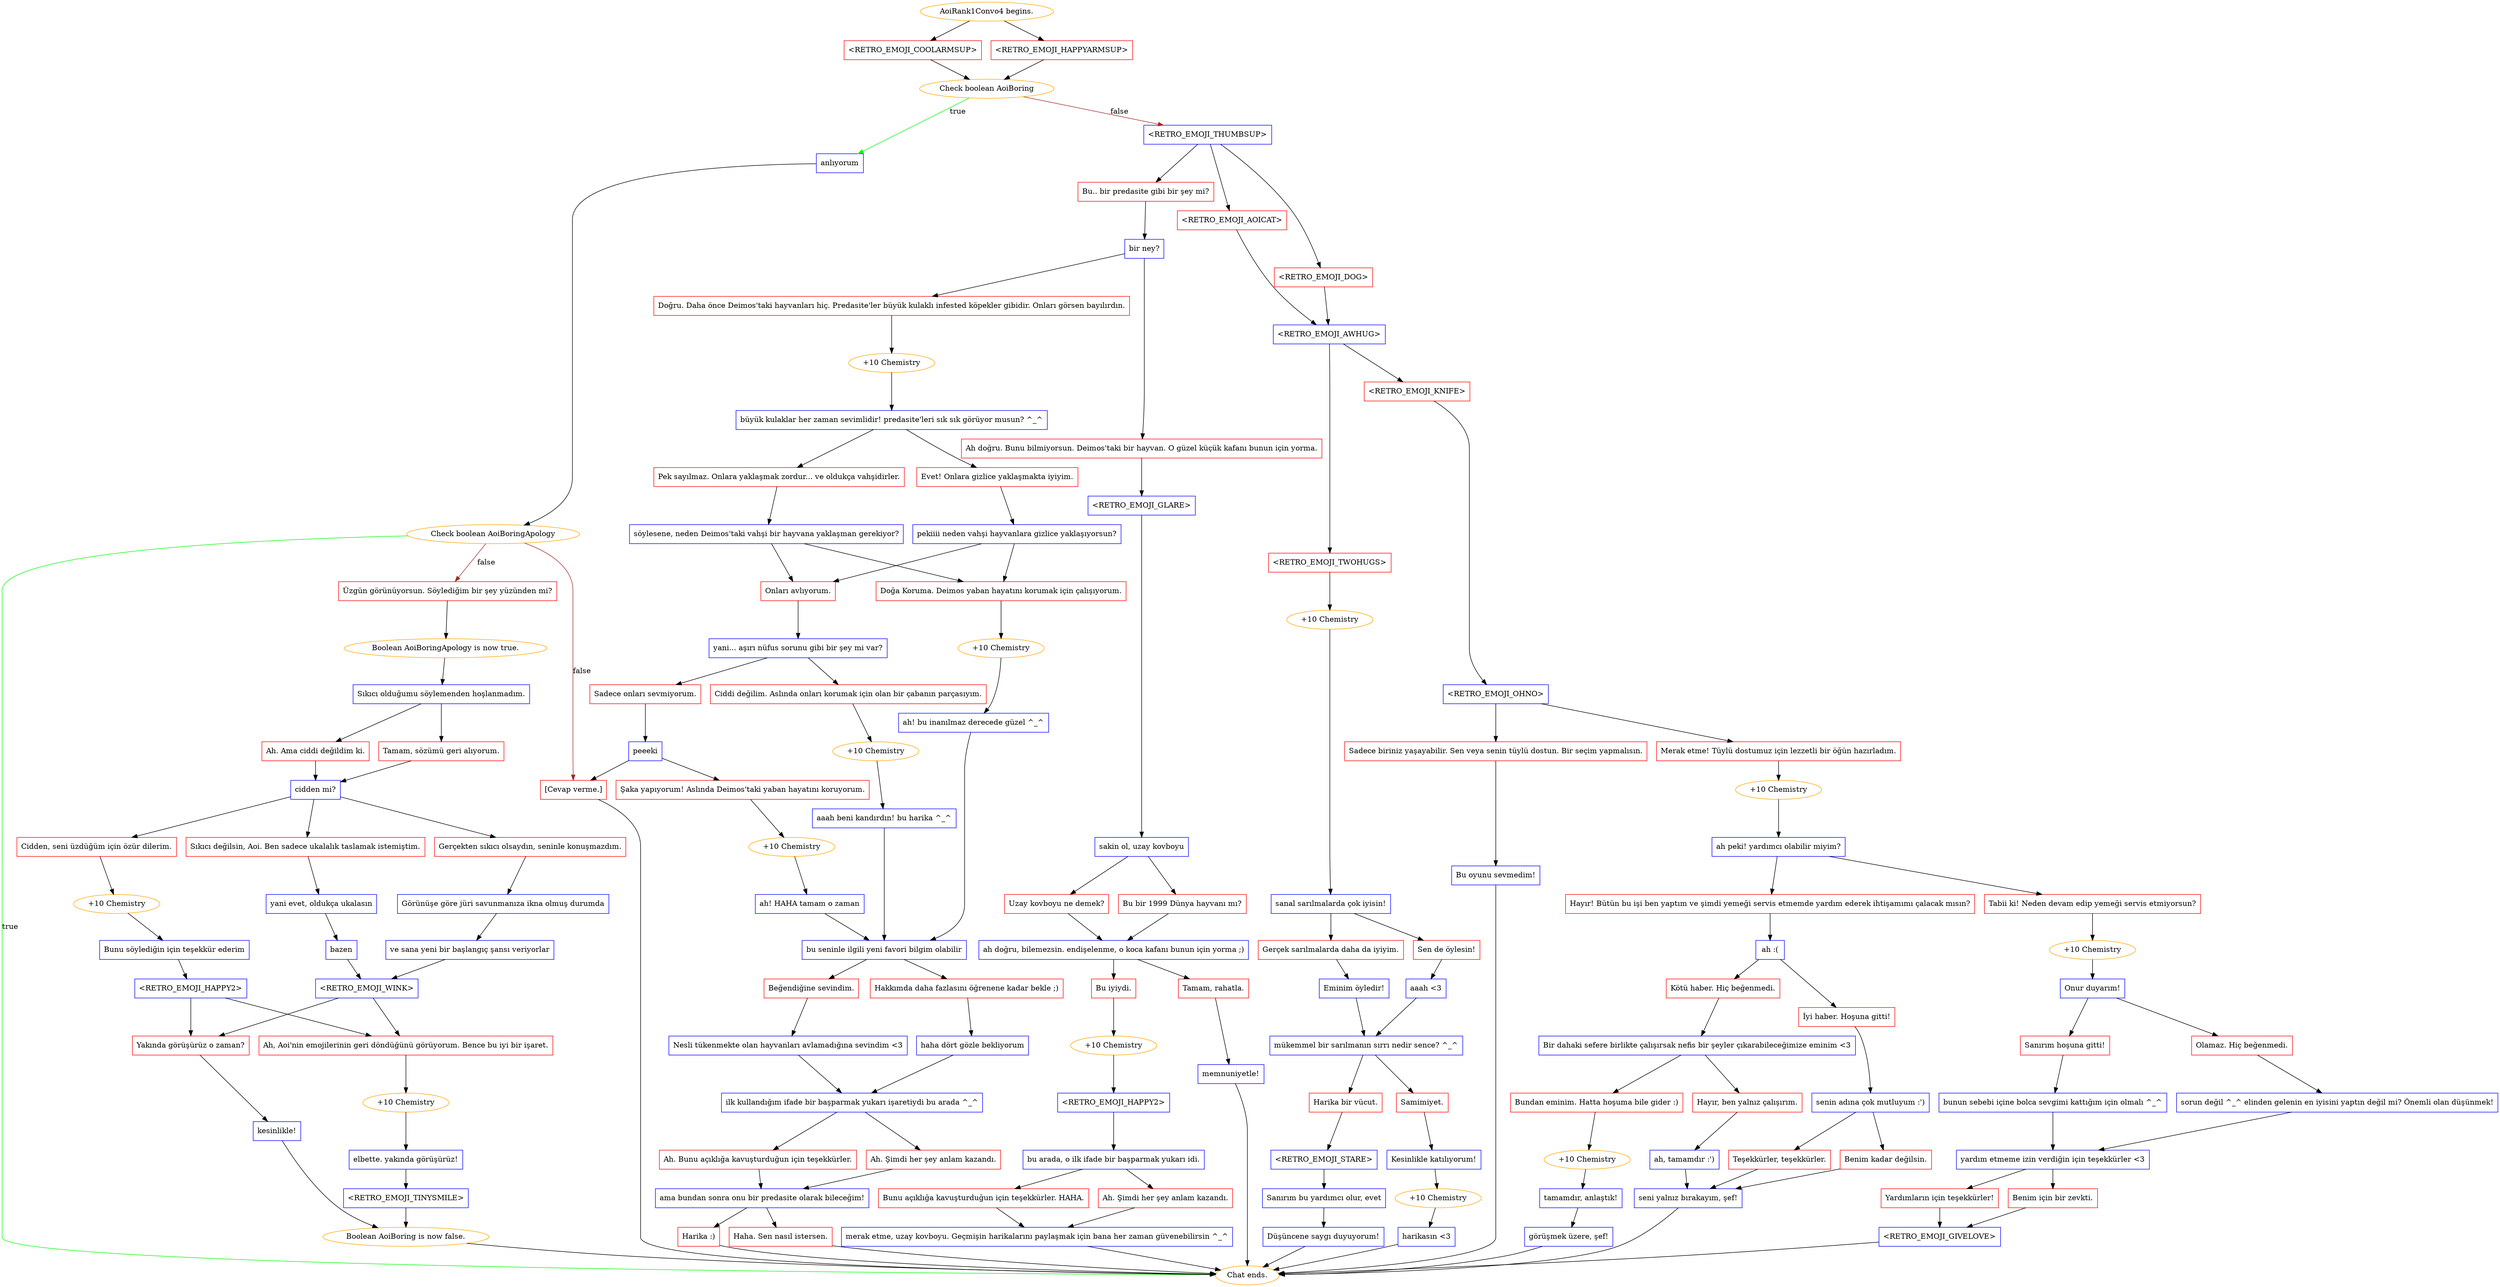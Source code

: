 digraph {
	"AoiRank1Convo4 begins." [color=orange];
		"AoiRank1Convo4 begins." -> j1116239077;
		"AoiRank1Convo4 begins." -> j1334370019;
	j1116239077 [label="<RETRO_EMOJI_COOLARMSUP>",shape=box,color=red];
		j1116239077 -> j3502165041;
	j1334370019 [label="<RETRO_EMOJI_HAPPYARMSUP>",shape=box,color=red];
		j1334370019 -> j3502165041;
	j3502165041 [label="Check boolean AoiBoring",color=orange];
		j3502165041 -> j276247116 [label=true,color=green];
		j3502165041 -> j3765989599 [label=false,color=brown];
	j276247116 [label="anlıyorum",shape=box,color=blue];
		j276247116 -> j4267925097;
	j3765989599 [label="<RETRO_EMOJI_THUMBSUP>",shape=box,color=blue];
		j3765989599 -> j3616255555;
		j3765989599 -> j3577242513;
		j3765989599 -> j2643560838;
	j4267925097 [label="Check boolean AoiBoringApology",color=orange];
		j4267925097 -> "Chat ends." [label=true,color=green];
		j4267925097 -> j54507526 [label=false,color=brown];
		j4267925097 -> j2482094916 [label=false,color=brown];
	j3616255555 [label="Bu.. bir predasite gibi bir şey mi?",shape=box,color=red];
		j3616255555 -> j1052243714;
	j3577242513 [label="<RETRO_EMOJI_AOICAT>",shape=box,color=red];
		j3577242513 -> j442971118;
	j2643560838 [label="<RETRO_EMOJI_DOG>",shape=box,color=red];
		j2643560838 -> j442971118;
	"Chat ends." [color=orange];
	j54507526 [label="Üzgün görünüyorsun. Söylediğim bir şey yüzünden mi?",shape=box,color=red];
		j54507526 -> j3056043990;
	j2482094916 [label="[Cevap verme.]",shape=box,color=red];
		j2482094916 -> "Chat ends.";
	j1052243714 [label="bir ney?",shape=box,color=blue];
		j1052243714 -> j348318725;
		j1052243714 -> j2055829177;
	j442971118 [label="<RETRO_EMOJI_AWHUG>",shape=box,color=blue];
		j442971118 -> j3427431194;
		j442971118 -> j565201493;
	j3056043990 [label="Boolean AoiBoringApology is now true.",color=orange];
		j3056043990 -> j2769725956;
	j348318725 [label="Doğru. Daha önce Deimos'taki hayvanları hiç. Predasite'ler büyük kulaklı infested köpekler gibidir. Onları görsen bayılırdın.",shape=box,color=red];
		j348318725 -> j1358320462;
	j2055829177 [label="Ah doğru. Bunu bilmiyorsun. Deimos'taki bir hayvan. O güzel küçük kafanı bunun için yorma.",shape=box,color=red];
		j2055829177 -> j130167101;
	j3427431194 [label="<RETRO_EMOJI_TWOHUGS>",shape=box,color=red];
		j3427431194 -> j132118099;
	j565201493 [label="<RETRO_EMOJI_KNIFE>",shape=box,color=red];
		j565201493 -> j1895744563;
	j2769725956 [label="Sıkıcı olduğumu söylemenden hoşlanmadım.",shape=box,color=blue];
		j2769725956 -> j2926873301;
		j2769725956 -> j1417399410;
	j1358320462 [label="+10 Chemistry",color=orange];
		j1358320462 -> j2014791073;
	j130167101 [label="<RETRO_EMOJI_GLARE>",shape=box,color=blue];
		j130167101 -> j3271784961;
	j132118099 [label="+10 Chemistry",color=orange];
		j132118099 -> j4052794737;
	j1895744563 [label="<RETRO_EMOJI_OHNO>",shape=box,color=blue];
		j1895744563 -> j1142867947;
		j1895744563 -> j3213359341;
	j2926873301 [label="Ah. Ama ciddi değildim ki.",shape=box,color=red];
		j2926873301 -> j1712515729;
	j1417399410 [label="Tamam, sözümü geri alıyorum.",shape=box,color=red];
		j1417399410 -> j1712515729;
	j2014791073 [label="büyük kulaklar her zaman sevimlidir! predasite'leri sık sık görüyor musun? ^_^",shape=box,color=blue];
		j2014791073 -> j2548581631;
		j2014791073 -> j1835614840;
	j3271784961 [label="sakin ol, uzay kovboyu",shape=box,color=blue];
		j3271784961 -> j944184257;
		j3271784961 -> j1576312431;
	j4052794737 [label="sanal sarılmalarda çok iyisin!",shape=box,color=blue];
		j4052794737 -> j45949507;
		j4052794737 -> j3459542617;
	j1142867947 [label="Sadece biriniz yaşayabilir. Sen veya senin tüylü dostun. Bir seçim yapmalısın.",shape=box,color=red];
		j1142867947 -> j916445945;
	j3213359341 [label="Merak etme! Tüylü dostumuz için lezzetli bir öğün hazırladım.",shape=box,color=red];
		j3213359341 -> j1215331590;
	j1712515729 [label="cidden mi?",shape=box,color=blue];
		j1712515729 -> j3851665907;
		j1712515729 -> j3139914143;
		j1712515729 -> j919945368;
	j2548581631 [label="Pek sayılmaz. Onlara yaklaşmak zordur... ve oldukça vahşidirler.",shape=box,color=red];
		j2548581631 -> j2155900454;
	j1835614840 [label="Evet! Onlara gizlice yaklaşmakta iyiyim.",shape=box,color=red];
		j1835614840 -> j2065653434;
	j944184257 [label="Uzay kovboyu ne demek?",shape=box,color=red];
		j944184257 -> j1476298335;
	j1576312431 [label="Bu bir 1999 Dünya hayvanı mı?",shape=box,color=red];
		j1576312431 -> j1476298335;
	j45949507 [label="Gerçek sarılmalarda daha da iyiyim.",shape=box,color=red];
		j45949507 -> j3829622665;
	j3459542617 [label="Sen de öylesin!",shape=box,color=red];
		j3459542617 -> j3453965785;
	j916445945 [label="Bu oyunu sevmedim!",shape=box,color=blue];
		j916445945 -> "Chat ends.";
	j1215331590 [label="+10 Chemistry",color=orange];
		j1215331590 -> j4149199278;
	j3851665907 [label="Cidden, seni üzdüğüm için özür dilerim.",shape=box,color=red];
		j3851665907 -> j948683657;
	j3139914143 [label="Sıkıcı değilsin, Aoi. Ben sadece ukalalık taslamak istemiştim.",shape=box,color=red];
		j3139914143 -> j3863840707;
	j919945368 [label="Gerçekten sıkıcı olsaydın, seninle konuşmazdım.",shape=box,color=red];
		j919945368 -> j1789073341;
	j2155900454 [label="söylesene, neden Deimos'taki vahşi bir hayvana yaklaşman gerekiyor?",shape=box,color=blue];
		j2155900454 -> j2613025361;
		j2155900454 -> j726978399;
	j2065653434 [label="pekiiii neden vahşi hayvanlara gizlice yaklaşıyorsun?",shape=box,color=blue];
		j2065653434 -> j2613025361;
		j2065653434 -> j726978399;
	j1476298335 [label="ah doğru, bilemezsin. endişelenme, o koca kafanı bunun için yorma ;)",shape=box,color=blue];
		j1476298335 -> j746617936;
		j1476298335 -> j3850000;
	j3829622665 [label="Eminim öyledir!",shape=box,color=blue];
		j3829622665 -> j2044244336;
	j3453965785 [label="aaah <3",shape=box,color=blue];
		j3453965785 -> j2044244336;
	j4149199278 [label="ah peki! yardımcı olabilir miyim?",shape=box,color=blue];
		j4149199278 -> j1980060022;
		j4149199278 -> j933459440;
	j948683657 [label="+10 Chemistry",color=orange];
		j948683657 -> j3261834279;
	j3863840707 [label="yani evet, oldukça ukalasın",shape=box,color=blue];
		j3863840707 -> j3657185630;
	j1789073341 [label="Görünüşe göre jüri savunmanıza ikna olmuş durumda",shape=box,color=blue];
		j1789073341 -> j3882868069;
	j2613025361 [label="Onları avlıyorum.",shape=box,color=red];
		j2613025361 -> j1912503838;
	j726978399 [label="Doğa Koruma. Deimos yaban hayatını korumak için çalışıyorum.",shape=box,color=red];
		j726978399 -> j2093989116;
	j746617936 [label="Bu iyiydi.",shape=box,color=red];
		j746617936 -> j3912477779;
	j3850000 [label="Tamam, rahatla.",shape=box,color=red];
		j3850000 -> j2325336818;
	j2044244336 [label="mükemmel bir sarılmanın sırrı nedir sence? ^_^",shape=box,color=blue];
		j2044244336 -> j1064498582;
		j2044244336 -> j3610926711;
	j1980060022 [label="Hayır! Bütün bu işi ben yaptım ve şimdi yemeği servis etmemde yardım ederek ihtişamımı çalacak mısın?",shape=box,color=red];
		j1980060022 -> j554323103;
	j933459440 [label="Tabii ki! Neden devam edip yemeği servis etmiyorsun?",shape=box,color=red];
		j933459440 -> j3302426911;
	j3261834279 [label="Bunu söylediğin için teşekkür ederim",shape=box,color=blue];
		j3261834279 -> j1572157123;
	j3657185630 [label="bazen",shape=box,color=blue];
		j3657185630 -> j3818934539;
	j3882868069 [label="ve sana yeni bir başlangıç şansı veriyorlar",shape=box,color=blue];
		j3882868069 -> j3818934539;
	j1912503838 [label="yani... aşırı nüfus sorunu gibi bir şey mi var?",shape=box,color=blue];
		j1912503838 -> j3136269104;
		j1912503838 -> j1828580167;
	j2093989116 [label="+10 Chemistry",color=orange];
		j2093989116 -> j1885907623;
	j3912477779 [label="+10 Chemistry",color=orange];
		j3912477779 -> j1059744001;
	j2325336818 [label="memnuniyetle!",shape=box,color=blue];
		j2325336818 -> "Chat ends.";
	j1064498582 [label="Harika bir vücut.",shape=box,color=red];
		j1064498582 -> j3606001719;
	j3610926711 [label="Samimiyet.",shape=box,color=red];
		j3610926711 -> j2908499811;
	j554323103 [label="ah :(",shape=box,color=blue];
		j554323103 -> j1251028017;
		j554323103 -> j2410215779;
	j3302426911 [label="+10 Chemistry",color=orange];
		j3302426911 -> j2191202996;
	j1572157123 [label="<RETRO_EMOJI_HAPPY2>",shape=box,color=blue];
		j1572157123 -> j1009603135;
		j1572157123 -> j2393634203;
	j3818934539 [label="<RETRO_EMOJI_WINK>",shape=box,color=blue];
		j3818934539 -> j1009603135;
		j3818934539 -> j2393634203;
	j3136269104 [label="Sadece onları sevmiyorum.",shape=box,color=red];
		j3136269104 -> j1750838005;
	j1828580167 [label="Ciddi değilim. Aslında onları korumak için olan bir çabanın parçasıyım.",shape=box,color=red];
		j1828580167 -> j3615839653;
	j1885907623 [label="ah! bu inanılmaz derecede güzel ^_^",shape=box,color=blue];
		j1885907623 -> j4285360044;
	j1059744001 [label="<RETRO_EMOJI_HAPPY2>",shape=box,color=blue];
		j1059744001 -> j434896496;
	j3606001719 [label="<RETRO_EMOJI_STARE>",shape=box,color=blue];
		j3606001719 -> j2336774405;
	j2908499811 [label="Kesinlikle katılıyorum!",shape=box,color=blue];
		j2908499811 -> j644972768;
	j1251028017 [label="Kötü haber. Hiç beğenmedi.",shape=box,color=red];
		j1251028017 -> j1645251775;
	j2410215779 [label="İyi haber. Hoşuna gitti!",shape=box,color=red];
		j2410215779 -> j3372089443;
	j2191202996 [label="Onur duyarım!",shape=box,color=blue];
		j2191202996 -> j2247601523;
		j2191202996 -> j1377406929;
	j1009603135 [label="Yakında görüşürüz o zaman?",shape=box,color=red];
		j1009603135 -> j2912027951;
	j2393634203 [label="Ah, Aoi'nin emojilerinin geri döndüğünü görüyorum. Bence bu iyi bir işaret.",shape=box,color=red];
		j2393634203 -> j1173977084;
	j1750838005 [label="peeeki",shape=box,color=blue];
		j1750838005 -> j1013270643;
		j1750838005 -> j2482094916;
	j3615839653 [label="+10 Chemistry",color=orange];
		j3615839653 -> j1173020303;
	j4285360044 [label="bu seninle ilgili yeni favori bilgim olabilir",shape=box,color=blue];
		j4285360044 -> j2595955460;
		j4285360044 -> j44319252;
	j434896496 [label="bu arada, o ilk ifade bir başparmak yukarı idi.",shape=box,color=blue];
		j434896496 -> j1997185937;
		j434896496 -> j3743072698;
	j2336774405 [label="Sanırım bu yardımcı olur, evet",shape=box,color=blue];
		j2336774405 -> j2455424067;
	j644972768 [label="+10 Chemistry",color=orange];
		j644972768 -> j1728769912;
	j1645251775 [label="Bir dahaki sefere birlikte çalışırsak nefis bir şeyler çıkarabileceğimize eminim <3",shape=box,color=blue];
		j1645251775 -> j2157099552;
		j1645251775 -> j3997686073;
	j3372089443 [label="senin adına çok mutluyum :')",shape=box,color=blue];
		j3372089443 -> j2404197352;
		j3372089443 -> j3951057548;
	j2247601523 [label="Sanırım hoşuna gitti!",shape=box,color=red];
		j2247601523 -> j1180721650;
	j1377406929 [label="Olamaz. Hiç beğenmedi.",shape=box,color=red];
		j1377406929 -> j2333751792;
	j2912027951 [label="kesinlikle!",shape=box,color=blue];
		j2912027951 -> j2581611291;
	j1173977084 [label="+10 Chemistry",color=orange];
		j1173977084 -> j3342472452;
	j1013270643 [label="Şaka yapıyorum! Aslında Deimos'taki yaban hayatını koruyorum.",shape=box,color=red];
		j1013270643 -> j1056614758;
	j1173020303 [label="aaah beni kandırdın! bu harika ^_^",shape=box,color=blue];
		j1173020303 -> j4285360044;
	j2595955460 [label="Beğendiğine sevindim.",shape=box,color=red];
		j2595955460 -> j3261500738;
	j44319252 [label="Hakkımda daha fazlasını öğrenene kadar bekle ;)",shape=box,color=red];
		j44319252 -> j59801373;
	j1997185937 [label="Bunu açıklığa kavuşturduğun için teşekkürler. HAHA.",shape=box,color=red];
		j1997185937 -> j1559515071;
	j3743072698 [label="Ah. Şimdi her şey anlam kazandı.",shape=box,color=red];
		j3743072698 -> j1559515071;
	j2455424067 [label="Düşüncene saygı duyuyorum!",shape=box,color=blue];
		j2455424067 -> "Chat ends.";
	j1728769912 [label="harikasın <3",shape=box,color=blue];
		j1728769912 -> "Chat ends.";
	j2157099552 [label="Bundan eminim. Hatta hoşuma bile gider :)",shape=box,color=red];
		j2157099552 -> j353032537;
	j3997686073 [label="Hayır, ben yalnız çalışırım.",shape=box,color=red];
		j3997686073 -> j2768226688;
	j2404197352 [label="Teşekkürler, teşekkürler.",shape=box,color=red];
		j2404197352 -> j4268265333;
	j3951057548 [label="Benim kadar değilsin.",shape=box,color=red];
		j3951057548 -> j4268265333;
	j1180721650 [label="bunun sebebi içine bolca sevgimi kattığım için olmalı ^_^",shape=box,color=blue];
		j1180721650 -> j1771116197;
	j2333751792 [label="sorun değil ^_^ elinden gelenin en iyisini yaptın değil mi? Önemli olan düşünmek!",shape=box,color=blue];
		j2333751792 -> j1771116197;
	j2581611291 [label="Boolean AoiBoring is now false.",color=orange];
		j2581611291 -> "Chat ends.";
	j3342472452 [label="elbette. yakında görüşürüz!",shape=box,color=blue];
		j3342472452 -> j153386734;
	j1056614758 [label="+10 Chemistry",color=orange];
		j1056614758 -> j2795521187;
	j3261500738 [label="Nesli tükenmekte olan hayvanları avlamadığına sevindim <3",shape=box,color=blue];
		j3261500738 -> j2629702374;
	j59801373 [label="haha dört gözle bekliyorum",shape=box,color=blue];
		j59801373 -> j2629702374;
	j1559515071 [label="merak etme, uzay kovboyu. Geçmişin harikalarını paylaşmak için bana her zaman güvenebilirsin ^_^",shape=box,color=blue];
		j1559515071 -> "Chat ends.";
	j353032537 [label="+10 Chemistry",color=orange];
		j353032537 -> j4233827444;
	j2768226688 [label="ah, tamamdır :')",shape=box,color=blue];
		j2768226688 -> j4268265333;
	j4268265333 [label="seni yalnız bırakayım, şef!",shape=box,color=blue];
		j4268265333 -> "Chat ends.";
	j1771116197 [label="yardım etmeme izin verdiğin için teşekkürler <3",shape=box,color=blue];
		j1771116197 -> j3122960995;
		j1771116197 -> j2150555226;
	j153386734 [label="<RETRO_EMOJI_TINYSMILE>",shape=box,color=blue];
		j153386734 -> j2581611291;
	j2795521187 [label="ah! HAHA tamam o zaman",shape=box,color=blue];
		j2795521187 -> j4285360044;
	j2629702374 [label="ilk kullandığım ifade bir başparmak yukarı işaretiydi bu arada ^_^",shape=box,color=blue];
		j2629702374 -> j3956160202;
		j2629702374 -> j731343793;
	j4233827444 [label="tamamdır, anlaştık!",shape=box,color=blue];
		j4233827444 -> j1111405119;
	j3122960995 [label="Yardımların için teşekkürler!",shape=box,color=red];
		j3122960995 -> j3455463371;
	j2150555226 [label="Benim için bir zevkti.",shape=box,color=red];
		j2150555226 -> j3455463371;
	j3956160202 [label="Ah. Bunu açıklığa kavuşturduğun için teşekkürler.",shape=box,color=red];
		j3956160202 -> j1505732665;
	j731343793 [label="Ah. Şimdi her şey anlam kazandı.",shape=box,color=red];
		j731343793 -> j1505732665;
	j1111405119 [label="görüşmek üzere, şef!",shape=box,color=blue];
		j1111405119 -> "Chat ends.";
	j3455463371 [label="<RETRO_EMOJI_GIVELOVE>",shape=box,color=blue];
		j3455463371 -> "Chat ends.";
	j1505732665 [label="ama bundan sonra onu bir predasite olarak bileceğim!",shape=box,color=blue];
		j1505732665 -> j3926922443;
		j1505732665 -> j1239768692;
	j3926922443 [label="Harika :)",shape=box,color=red];
		j3926922443 -> "Chat ends.";
	j1239768692 [label="Haha. Sen nasıl istersen.",shape=box,color=red];
		j1239768692 -> "Chat ends.";
}